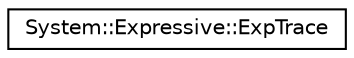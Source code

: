 digraph G
{
  edge [fontname="Helvetica",fontsize="10",labelfontname="Helvetica",labelfontsize="10"];
  node [fontname="Helvetica",fontsize="10",shape=record];
  rankdir="LR";
  Node1 [label="System::Expressive::ExpTrace",height=0.2,width=0.4,color="black", fillcolor="white", style="filled",URL="$class_system_1_1_expressive_1_1_exp_trace.html"];
}
